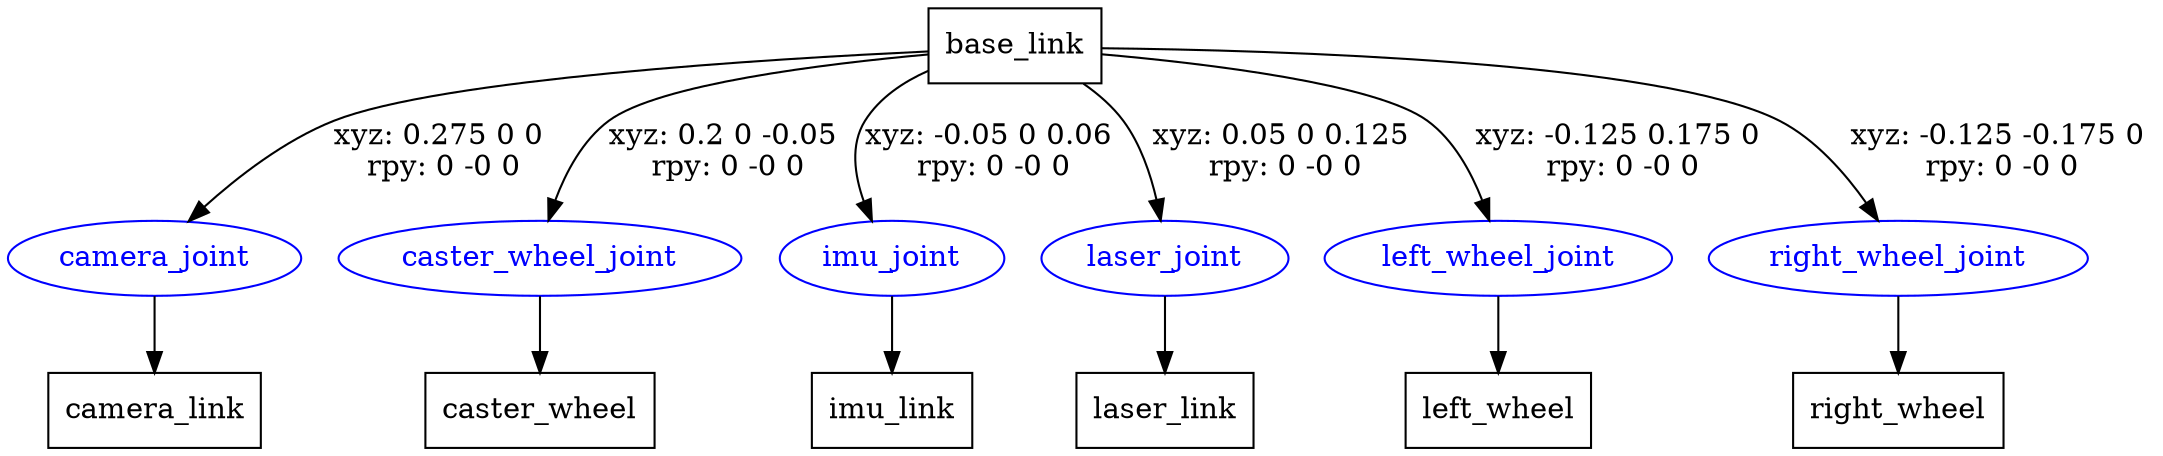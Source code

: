 digraph G {
node [shape=box];
"base_link" [label="base_link"];
"camera_link" [label="camera_link"];
"caster_wheel" [label="caster_wheel"];
"imu_link" [label="imu_link"];
"laser_link" [label="laser_link"];
"left_wheel" [label="left_wheel"];
"right_wheel" [label="right_wheel"];
node [shape=ellipse, color=blue, fontcolor=blue];
"base_link" -> "camera_joint" [label="xyz: 0.275 0 0 \nrpy: 0 -0 0"]
"camera_joint" -> "camera_link"
"base_link" -> "caster_wheel_joint" [label="xyz: 0.2 0 -0.05 \nrpy: 0 -0 0"]
"caster_wheel_joint" -> "caster_wheel"
"base_link" -> "imu_joint" [label="xyz: -0.05 0 0.06 \nrpy: 0 -0 0"]
"imu_joint" -> "imu_link"
"base_link" -> "laser_joint" [label="xyz: 0.05 0 0.125 \nrpy: 0 -0 0"]
"laser_joint" -> "laser_link"
"base_link" -> "left_wheel_joint" [label="xyz: -0.125 0.175 0 \nrpy: 0 -0 0"]
"left_wheel_joint" -> "left_wheel"
"base_link" -> "right_wheel_joint" [label="xyz: -0.125 -0.175 0 \nrpy: 0 -0 0"]
"right_wheel_joint" -> "right_wheel"
}
